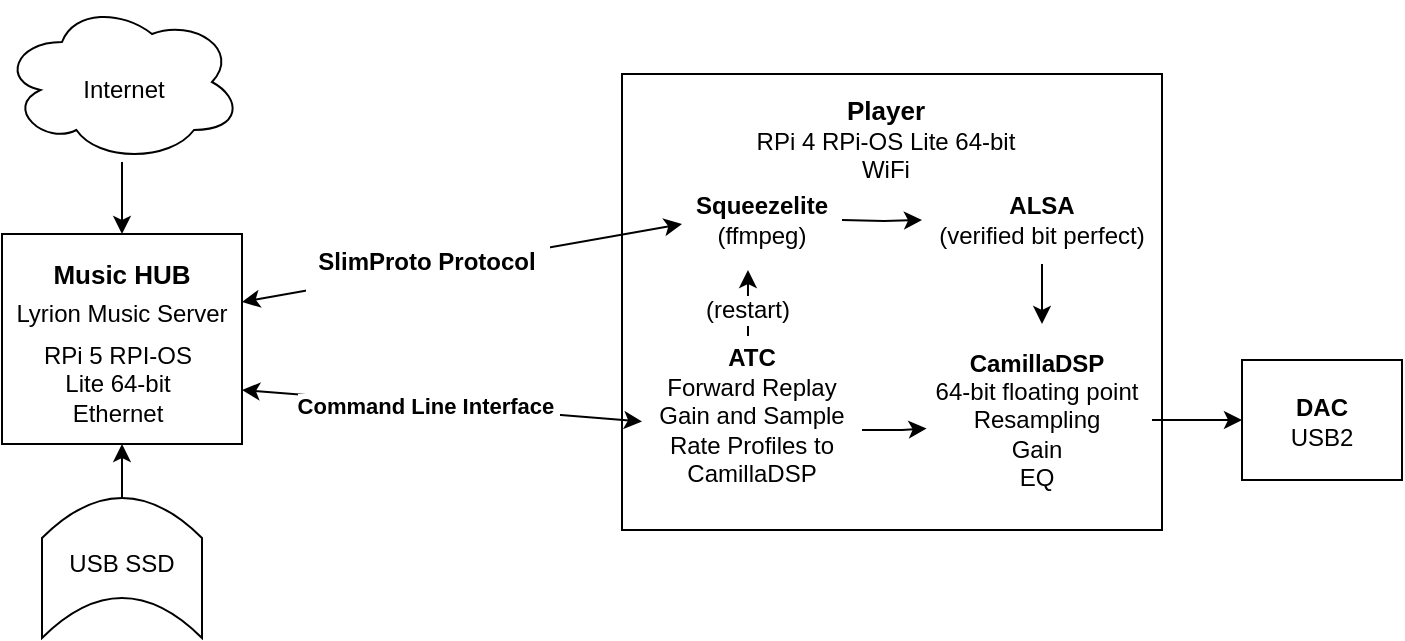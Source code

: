 <mxfile version="24.6.4" type="device">
  <diagram name="Page-1" id="u631UNNer6J-ei_CW03N">
    <mxGraphModel dx="84" dy="56" grid="1" gridSize="10" guides="1" tooltips="1" connect="1" arrows="1" fold="1" page="1" pageScale="1" pageWidth="827" pageHeight="1169" math="0" shadow="0">
      <root>
        <mxCell id="0" />
        <mxCell id="1" parent="0" />
        <mxCell id="mIPf0SYcgv_N5FDMoNyD-1" value="" style="rounded=0;whiteSpace=wrap;html=1;fontStyle=1" vertex="1" parent="1">
          <mxGeometry x="370" y="52" width="270" height="228" as="geometry" />
        </mxCell>
        <mxCell id="mIPf0SYcgv_N5FDMoNyD-2" value="" style="rounded=0;whiteSpace=wrap;html=1;" vertex="1" parent="1">
          <mxGeometry x="60" y="132" width="120" height="105" as="geometry" />
        </mxCell>
        <mxCell id="mIPf0SYcgv_N5FDMoNyD-77" style="edgeStyle=orthogonalEdgeStyle;rounded=0;orthogonalLoop=1;jettySize=auto;html=1;entryX=0.5;entryY=0;entryDx=0;entryDy=0;" edge="1" parent="1" source="mIPf0SYcgv_N5FDMoNyD-4" target="mIPf0SYcgv_N5FDMoNyD-2">
          <mxGeometry relative="1" as="geometry" />
        </mxCell>
        <mxCell id="mIPf0SYcgv_N5FDMoNyD-4" value="" style="ellipse;shape=cloud;whiteSpace=wrap;html=1;" vertex="1" parent="1">
          <mxGeometry x="60" y="16" width="120" height="80" as="geometry" />
        </mxCell>
        <mxCell id="mIPf0SYcgv_N5FDMoNyD-7" value="Internet" style="text;strokeColor=none;align=center;fillColor=none;html=1;verticalAlign=middle;whiteSpace=wrap;rounded=0;" vertex="1" parent="1">
          <mxGeometry x="91" y="45" width="60" height="30" as="geometry" />
        </mxCell>
        <mxCell id="mIPf0SYcgv_N5FDMoNyD-8" value="&lt;b style=&quot;font-size: 13px;&quot;&gt;Music HUB&lt;/b&gt;" style="text;strokeColor=none;align=center;fillColor=none;html=1;verticalAlign=middle;whiteSpace=wrap;rounded=0;fontSize=13;" vertex="1" parent="1">
          <mxGeometry x="80" y="137" width="80" height="30" as="geometry" />
        </mxCell>
        <mxCell id="mIPf0SYcgv_N5FDMoNyD-16" style="edgeStyle=orthogonalEdgeStyle;rounded=0;orthogonalLoop=1;jettySize=auto;html=1;exitX=0;exitY=0.5;exitDx=0;exitDy=0;" edge="1" parent="1" source="mIPf0SYcgv_N5FDMoNyD-14">
          <mxGeometry relative="1" as="geometry">
            <mxPoint x="120" y="237" as="targetPoint" />
          </mxGeometry>
        </mxCell>
        <mxCell id="mIPf0SYcgv_N5FDMoNyD-14" value="" style="shape=dataStorage;whiteSpace=wrap;html=1;fixedSize=1;rotation=90;" vertex="1" parent="1">
          <mxGeometry x="85" y="259" width="70" height="80" as="geometry" />
        </mxCell>
        <mxCell id="mIPf0SYcgv_N5FDMoNyD-15" value="USB SSD" style="text;strokeColor=none;align=center;fillColor=none;html=1;verticalAlign=middle;whiteSpace=wrap;rounded=0;" vertex="1" parent="1">
          <mxGeometry x="90" y="282" width="60" height="30" as="geometry" />
        </mxCell>
        <mxCell id="mIPf0SYcgv_N5FDMoNyD-17" value="Lyrion Music Server" style="text;strokeColor=none;align=center;fillColor=none;html=1;verticalAlign=middle;whiteSpace=wrap;rounded=0;" vertex="1" parent="1">
          <mxGeometry x="60" y="157" width="120" height="30" as="geometry" />
        </mxCell>
        <mxCell id="mIPf0SYcgv_N5FDMoNyD-18" value="RPi 5 RPI-OS Lite 64-bit&lt;br&gt;Ethernet" style="text;strokeColor=none;align=center;fillColor=none;html=1;verticalAlign=middle;whiteSpace=wrap;rounded=0;" vertex="1" parent="1">
          <mxGeometry x="78" y="192" width="80" height="30" as="geometry" />
        </mxCell>
        <mxCell id="mIPf0SYcgv_N5FDMoNyD-52" value="" style="edgeStyle=orthogonalEdgeStyle;rounded=0;orthogonalLoop=1;jettySize=auto;html=1;" edge="1" parent="1" target="mIPf0SYcgv_N5FDMoNyD-26">
          <mxGeometry relative="1" as="geometry">
            <mxPoint x="480" y="125" as="sourcePoint" />
          </mxGeometry>
        </mxCell>
        <mxCell id="mIPf0SYcgv_N5FDMoNyD-22" value="&lt;b&gt;Squeezelite&lt;br&gt;&lt;/b&gt;(ffmpeg)" style="text;strokeColor=none;align=center;fillColor=none;html=1;verticalAlign=middle;whiteSpace=wrap;rounded=0;" vertex="1" parent="1">
          <mxGeometry x="410" y="110" width="60" height="30" as="geometry" />
        </mxCell>
        <mxCell id="mIPf0SYcgv_N5FDMoNyD-53" value="" style="edgeStyle=orthogonalEdgeStyle;rounded=0;orthogonalLoop=1;jettySize=auto;html=1;" edge="1" parent="1">
          <mxGeometry relative="1" as="geometry">
            <mxPoint x="580" y="147" as="sourcePoint" />
            <mxPoint x="580" y="177" as="targetPoint" />
          </mxGeometry>
        </mxCell>
        <mxCell id="mIPf0SYcgv_N5FDMoNyD-26" value="ALSA&lt;br&gt;&lt;span style=&quot;font-weight: normal;&quot;&gt;(verified bit perfect)&lt;/span&gt;" style="text;strokeColor=none;align=center;fillColor=none;html=1;verticalAlign=middle;whiteSpace=wrap;rounded=0;fontStyle=1" vertex="1" parent="1">
          <mxGeometry x="520" y="110" width="120" height="30" as="geometry" />
        </mxCell>
        <mxCell id="mIPf0SYcgv_N5FDMoNyD-29" value="&lt;b style=&quot;font-size: 13px;&quot;&gt;Player&lt;br&gt;&lt;/b&gt;RPi 4 RPi-OS Lite 64-bit&lt;br&gt;WiFi" style="text;strokeColor=none;align=center;fillColor=none;html=1;verticalAlign=middle;whiteSpace=wrap;rounded=0;" vertex="1" parent="1">
          <mxGeometry x="432" y="57" width="140" height="56" as="geometry" />
        </mxCell>
        <mxCell id="mIPf0SYcgv_N5FDMoNyD-72" style="edgeStyle=orthogonalEdgeStyle;rounded=0;orthogonalLoop=1;jettySize=auto;html=1;entryX=0;entryY=0.5;entryDx=0;entryDy=0;" edge="1" parent="1" source="mIPf0SYcgv_N5FDMoNyD-30" target="mIPf0SYcgv_N5FDMoNyD-38">
          <mxGeometry relative="1" as="geometry" />
        </mxCell>
        <mxCell id="mIPf0SYcgv_N5FDMoNyD-30" value="&lt;b&gt;CamillaDSP&lt;br&gt;&lt;/b&gt;&lt;span&gt;64-bit floating point&lt;/span&gt; Resampling&lt;br&gt; Gain&lt;br&gt;EQ" style="text;strokeColor=none;align=center;fillColor=none;html=1;verticalAlign=middle;whiteSpace=wrap;rounded=0;" vertex="1" parent="1">
          <mxGeometry x="520" y="210" width="115" height="30" as="geometry" />
        </mxCell>
        <mxCell id="mIPf0SYcgv_N5FDMoNyD-31" value="&lt;b&gt;ATC&lt;br&gt;&lt;/b&gt;&lt;div&gt;Forward Replay Gain and Sample Rate Profiles to CamillaDSP&lt;/div&gt;&lt;div&gt;&lt;br&gt;&lt;/div&gt;" style="text;strokeColor=none;align=center;fillColor=none;html=1;verticalAlign=middle;whiteSpace=wrap;rounded=0;" vertex="1" parent="1">
          <mxGeometry x="380" y="210" width="110" height="40" as="geometry" />
        </mxCell>
        <mxCell id="mIPf0SYcgv_N5FDMoNyD-38" value="" style="rounded=0;whiteSpace=wrap;html=1;" vertex="1" parent="1">
          <mxGeometry x="680" y="195" width="80" height="60" as="geometry" />
        </mxCell>
        <mxCell id="mIPf0SYcgv_N5FDMoNyD-40" value="&lt;b&gt;DAC&lt;br&gt;&lt;/b&gt;USB2" style="text;html=1;align=center;verticalAlign=middle;whiteSpace=wrap;rounded=0;" vertex="1" parent="1">
          <mxGeometry x="690" y="211" width="60" height="30" as="geometry" />
        </mxCell>
        <mxCell id="mIPf0SYcgv_N5FDMoNyD-44" value="" style="endArrow=classic;html=1;rounded=0;startArrow=classic;startFill=1;" edge="1" parent="1">
          <mxGeometry relative="1" as="geometry">
            <mxPoint x="180" y="166" as="sourcePoint" />
            <mxPoint x="400" y="127" as="targetPoint" />
          </mxGeometry>
        </mxCell>
        <mxCell id="mIPf0SYcgv_N5FDMoNyD-45" value="&lt;h1 id=&quot;slimproto-protocol&quot;&gt;&lt;font style=&quot;font-size: 12px;&quot;&gt;&amp;nbsp; SlimProto Protocol &amp;nbsp;&lt;/font&gt; &lt;br&gt;&lt;/h1&gt;" style="edgeLabel;resizable=0;html=1;;align=center;verticalAlign=middle;" connectable="0" vertex="1" parent="mIPf0SYcgv_N5FDMoNyD-44">
          <mxGeometry relative="1" as="geometry">
            <mxPoint x="-18" y="-4" as="offset" />
          </mxGeometry>
        </mxCell>
        <mxCell id="mIPf0SYcgv_N5FDMoNyD-56" style="edgeStyle=orthogonalEdgeStyle;rounded=0;orthogonalLoop=1;jettySize=auto;html=1;entryX=0.383;entryY=0.967;entryDx=0;entryDy=0;entryPerimeter=0;exitX=0.5;exitY=1;exitDx=0;exitDy=0;exitPerimeter=0;" edge="1" parent="1">
          <mxGeometry relative="1" as="geometry">
            <mxPoint x="433" y="183" as="sourcePoint" />
            <mxPoint x="432.98" y="150.01" as="targetPoint" />
            <Array as="points">
              <mxPoint x="433" y="173" />
              <mxPoint x="433" y="173" />
            </Array>
          </mxGeometry>
        </mxCell>
        <mxCell id="mIPf0SYcgv_N5FDMoNyD-63" value="" style="endArrow=classic;html=1;rounded=0;startArrow=classic;startFill=1;" edge="1" parent="1" target="mIPf0SYcgv_N5FDMoNyD-31">
          <mxGeometry relative="1" as="geometry">
            <mxPoint x="180" y="210" as="sourcePoint" />
            <mxPoint x="280" y="210" as="targetPoint" />
          </mxGeometry>
        </mxCell>
        <mxCell id="mIPf0SYcgv_N5FDMoNyD-64" value="&lt;b&gt;CLI&lt;/b&gt;" style="edgeLabel;resizable=0;html=1;;align=center;verticalAlign=middle;" connectable="0" vertex="1" parent="mIPf0SYcgv_N5FDMoNyD-63">
          <mxGeometry relative="1" as="geometry">
            <mxPoint x="-3" as="offset" />
          </mxGeometry>
        </mxCell>
        <mxCell id="mIPf0SYcgv_N5FDMoNyD-67" value="&lt;b&gt;Command Line Interface&amp;nbsp; &lt;br&gt;&lt;/b&gt;" style="edgeLabel;html=1;align=center;verticalAlign=middle;resizable=0;points=[];" vertex="1" connectable="0" parent="mIPf0SYcgv_N5FDMoNyD-63">
          <mxGeometry x="-0.029" y="-2" relative="1" as="geometry">
            <mxPoint x="-4" y="-2" as="offset" />
          </mxGeometry>
        </mxCell>
        <mxCell id="mIPf0SYcgv_N5FDMoNyD-71" style="edgeStyle=orthogonalEdgeStyle;rounded=0;orthogonalLoop=1;jettySize=auto;html=1;entryX=0.02;entryY=0.643;entryDx=0;entryDy=0;entryPerimeter=0;" edge="1" parent="1" source="mIPf0SYcgv_N5FDMoNyD-31" target="mIPf0SYcgv_N5FDMoNyD-30">
          <mxGeometry relative="1" as="geometry" />
        </mxCell>
        <mxCell id="mIPf0SYcgv_N5FDMoNyD-73" value="(restart)" style="text;strokeColor=none;align=center;fillColor=none;html=1;verticalAlign=middle;whiteSpace=wrap;rounded=0;labelBackgroundColor=default;" vertex="1" parent="1">
          <mxGeometry x="403" y="160" width="60" height="20" as="geometry" />
        </mxCell>
      </root>
    </mxGraphModel>
  </diagram>
</mxfile>
